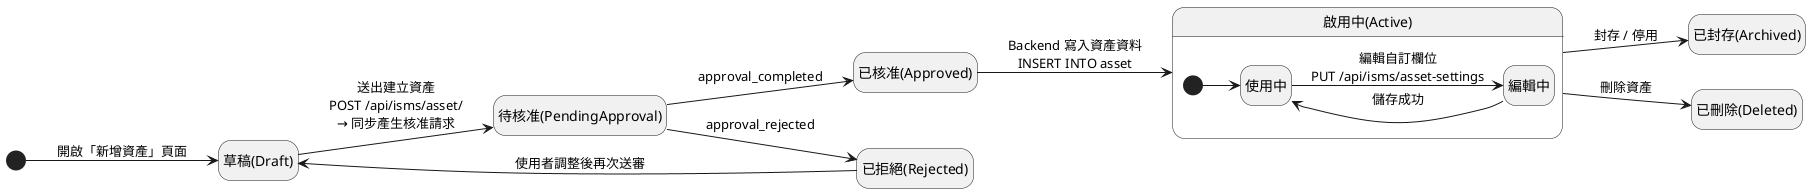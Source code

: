 @startuml

left to right direction
hide empty description

[*] --> Draft : 開啟「新增資產」頁面
state "草稿(Draft)" as Draft <<draft>>

Draft --> PendingApproval : 送出建立資產\nPOST /api/isms/asset/\n→ 同步產生核准請求
state "待核准(PendingApproval)" as PendingApproval <<approval>>

PendingApproval --> Approved : approval_completed
PendingApproval --> Rejected : approval_rejected
state "已拒絕(Rejected)" as Rejected <<terminal>>

Rejected --> Draft : 使用者調整後再次送審

state "已核准(Approved)" as Approved <<approval>>
Approved --> Active : Backend 寫入資產資料\nINSERT INTO asset

state "啟用中(Active)" as Active <<active>> {
  [*] --> InUse
  state InUse as "使用中"

  InUse --> Editing : 編輯自訂欄位\nPUT /api/isms/asset-settings
  state Editing as "編輯中"
  Editing --> InUse : 儲存成功
}

Active --> Archived : 封存 / 停用
state "已封存(Archived)" as Archived <<terminal>>
Active --> Deleted  : 刪除資產
state "已刪除(Deleted)"  as Deleted  <<terminal>>
@enduml
